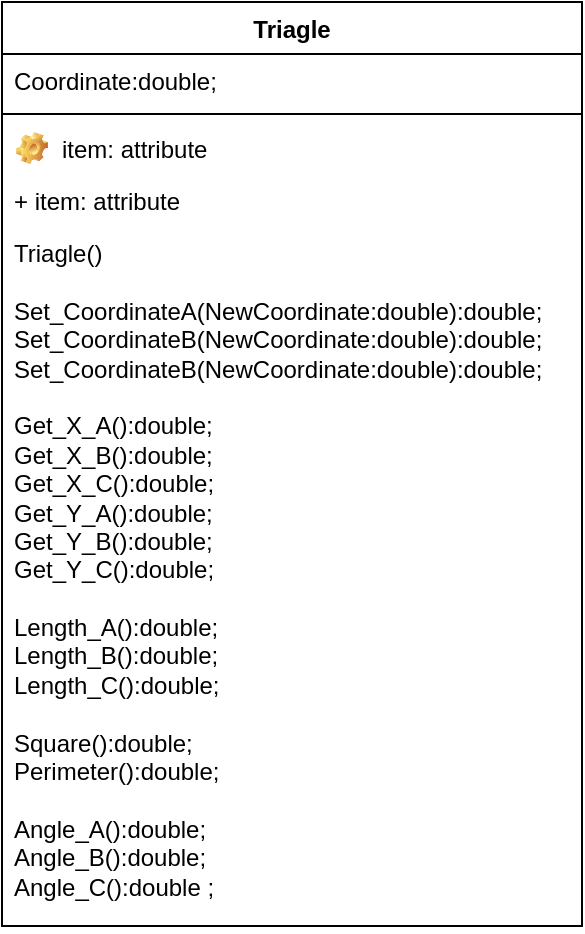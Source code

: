 <mxfile version="22.0.8" type="device">
  <diagram name="Страница — 1" id="WVSbEB8i4Y_fLz9Zii90">
    <mxGraphModel dx="1154" dy="545" grid="1" gridSize="10" guides="1" tooltips="1" connect="1" arrows="1" fold="1" page="1" pageScale="1" pageWidth="827" pageHeight="1169" math="0" shadow="0">
      <root>
        <mxCell id="0" />
        <mxCell id="1" parent="0" />
        <mxCell id="XW1QsoN-NjcWC9qq3ixe-9" value="Triagle" style="swimlane;fontStyle=1;align=center;verticalAlign=top;childLayout=stackLayout;horizontal=1;startSize=26;horizontalStack=0;resizeParent=1;resizeParentMax=0;resizeLast=0;collapsible=1;marginBottom=0;whiteSpace=wrap;html=1;" vertex="1" parent="1">
          <mxGeometry x="340" y="360" width="290" height="462" as="geometry" />
        </mxCell>
        <mxCell id="XW1QsoN-NjcWC9qq3ixe-10" value="Coordinate:double;" style="text;strokeColor=none;fillColor=none;align=left;verticalAlign=top;spacingLeft=4;spacingRight=4;overflow=hidden;rotatable=0;points=[[0,0.5],[1,0.5]];portConstraint=eastwest;whiteSpace=wrap;html=1;" vertex="1" parent="XW1QsoN-NjcWC9qq3ixe-9">
          <mxGeometry y="26" width="290" height="26" as="geometry" />
        </mxCell>
        <mxCell id="XW1QsoN-NjcWC9qq3ixe-11" value="" style="line;strokeWidth=1;fillColor=none;align=left;verticalAlign=middle;spacingTop=-1;spacingLeft=3;spacingRight=3;rotatable=0;labelPosition=right;points=[];portConstraint=eastwest;strokeColor=inherit;" vertex="1" parent="XW1QsoN-NjcWC9qq3ixe-9">
          <mxGeometry y="52" width="290" height="8" as="geometry" />
        </mxCell>
        <mxCell id="XW1QsoN-NjcWC9qq3ixe-13" value="item: attribute" style="label;fontStyle=0;strokeColor=none;fillColor=none;align=left;verticalAlign=top;overflow=hidden;spacingLeft=28;spacingRight=4;rotatable=0;points=[[0,0.5],[1,0.5]];portConstraint=eastwest;imageWidth=16;imageHeight=16;whiteSpace=wrap;html=1;image=img/clipart/Gear_128x128.png" vertex="1" parent="XW1QsoN-NjcWC9qq3ixe-9">
          <mxGeometry y="60" width="290" height="26" as="geometry" />
        </mxCell>
        <mxCell id="XW1QsoN-NjcWC9qq3ixe-14" value="+ item: attribute" style="text;strokeColor=none;fillColor=none;align=left;verticalAlign=top;spacingLeft=4;spacingRight=4;overflow=hidden;rotatable=0;points=[[0,0.5],[1,0.5]];portConstraint=eastwest;whiteSpace=wrap;html=1;" vertex="1" parent="XW1QsoN-NjcWC9qq3ixe-9">
          <mxGeometry y="86" width="290" height="26" as="geometry" />
        </mxCell>
        <mxCell id="XW1QsoN-NjcWC9qq3ixe-12" value="Triagle()&lt;br&gt;&lt;br&gt;Set_CoordinateA(NewCoordinate:double):double;&lt;br&gt;Set_CoordinateB(NewCoordinate:double):double;&lt;br&gt;Set_CoordinateB(NewCoordinate:double):double;&lt;br&gt;&lt;br&gt;Get_X_A():double;&lt;br&gt;Get_X_B():double;&lt;br&gt;Get_X_C():double;&lt;br&gt;Get_Y_A():double;&lt;br&gt;Get_Y_B():double;&lt;br&gt;Get_Y_C():double;&lt;br&gt;&lt;br&gt;Length_A():double;&lt;br&gt;Length_B():double;&lt;br&gt;Length_C():double;&lt;br&gt;&lt;br&gt;Square():double;&lt;br&gt;Perimeter():double;&amp;nbsp; &lt;br&gt;&lt;br&gt;Angle_A():double;&lt;br&gt;Angle_B():double;&lt;br&gt;Angle_C():double ;" style="text;strokeColor=none;fillColor=none;align=left;verticalAlign=top;spacingLeft=4;spacingRight=4;overflow=hidden;rotatable=0;points=[[0,0.5],[1,0.5]];portConstraint=eastwest;whiteSpace=wrap;html=1;" vertex="1" parent="XW1QsoN-NjcWC9qq3ixe-9">
          <mxGeometry y="112" width="290" height="350" as="geometry" />
        </mxCell>
      </root>
    </mxGraphModel>
  </diagram>
</mxfile>
